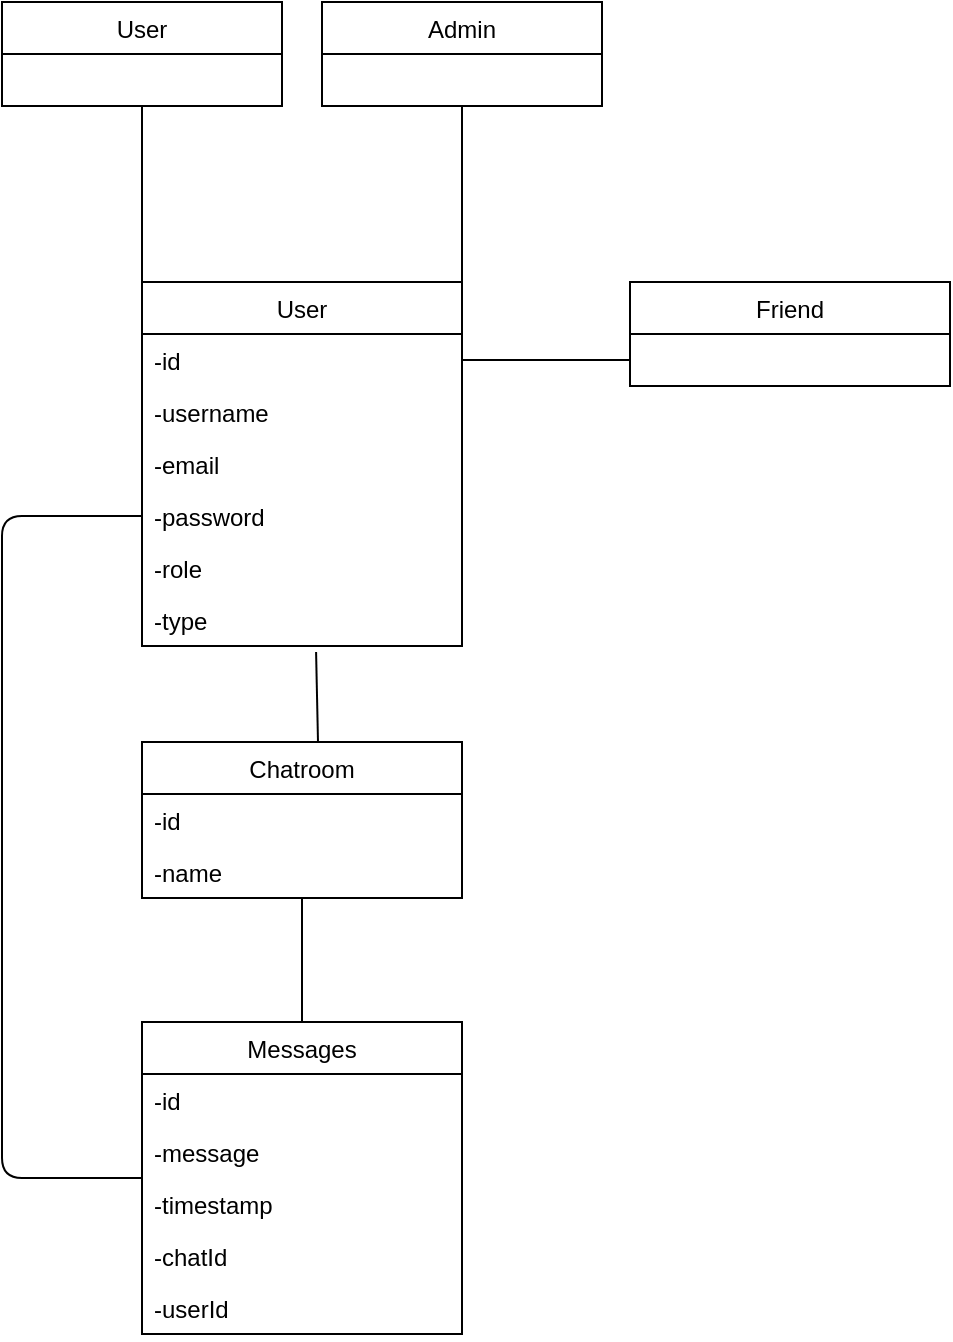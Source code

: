 <mxfile version="13.10.0" type="github"><diagram id="VBo0hUtBoS1c9EhpQrqN" name="Page-1"><mxGraphModel dx="1422" dy="794" grid="1" gridSize="10" guides="1" tooltips="1" connect="1" arrows="1" fold="1" page="1" pageScale="1" pageWidth="827" pageHeight="1169" background="none" math="0" shadow="0"><root><mxCell id="0"/><mxCell id="1" parent="0"/><mxCell id="HLSfsk-JrPavDzWSx0tA-2" value="User" style="swimlane;fontStyle=0;childLayout=stackLayout;horizontal=1;startSize=26;fillColor=none;horizontalStack=0;resizeParent=1;resizeParentMax=0;resizeLast=0;collapsible=1;marginBottom=0;" vertex="1" parent="1"><mxGeometry x="90" y="170" width="160" height="182" as="geometry"><mxRectangle x="100" y="160" width="90" height="26" as="alternateBounds"/></mxGeometry></mxCell><mxCell id="HLSfsk-JrPavDzWSx0tA-3" value="-id" style="text;strokeColor=none;fillColor=none;align=left;verticalAlign=top;spacingLeft=4;spacingRight=4;overflow=hidden;rotatable=0;points=[[0,0.5],[1,0.5]];portConstraint=eastwest;" vertex="1" parent="HLSfsk-JrPavDzWSx0tA-2"><mxGeometry y="26" width="160" height="26" as="geometry"/></mxCell><mxCell id="HLSfsk-JrPavDzWSx0tA-4" value="-username" style="text;strokeColor=none;fillColor=none;align=left;verticalAlign=top;spacingLeft=4;spacingRight=4;overflow=hidden;rotatable=0;points=[[0,0.5],[1,0.5]];portConstraint=eastwest;" vertex="1" parent="HLSfsk-JrPavDzWSx0tA-2"><mxGeometry y="52" width="160" height="26" as="geometry"/></mxCell><mxCell id="HLSfsk-JrPavDzWSx0tA-5" value="-email" style="text;strokeColor=none;fillColor=none;align=left;verticalAlign=top;spacingLeft=4;spacingRight=4;overflow=hidden;rotatable=0;points=[[0,0.5],[1,0.5]];portConstraint=eastwest;" vertex="1" parent="HLSfsk-JrPavDzWSx0tA-2"><mxGeometry y="78" width="160" height="26" as="geometry"/></mxCell><mxCell id="HLSfsk-JrPavDzWSx0tA-30" value="-password" style="text;strokeColor=none;fillColor=none;align=left;verticalAlign=top;spacingLeft=4;spacingRight=4;overflow=hidden;rotatable=0;points=[[0,0.5],[1,0.5]];portConstraint=eastwest;" vertex="1" parent="HLSfsk-JrPavDzWSx0tA-2"><mxGeometry y="104" width="160" height="26" as="geometry"/></mxCell><mxCell id="HLSfsk-JrPavDzWSx0tA-31" value="-role" style="text;strokeColor=none;fillColor=none;align=left;verticalAlign=top;spacingLeft=4;spacingRight=4;overflow=hidden;rotatable=0;points=[[0,0.5],[1,0.5]];portConstraint=eastwest;" vertex="1" parent="HLSfsk-JrPavDzWSx0tA-2"><mxGeometry y="130" width="160" height="26" as="geometry"/></mxCell><mxCell id="HLSfsk-JrPavDzWSx0tA-32" value="-type" style="text;strokeColor=none;fillColor=none;align=left;verticalAlign=top;spacingLeft=4;spacingRight=4;overflow=hidden;rotatable=0;points=[[0,0.5],[1,0.5]];portConstraint=eastwest;" vertex="1" parent="HLSfsk-JrPavDzWSx0tA-2"><mxGeometry y="156" width="160" height="26" as="geometry"/></mxCell><mxCell id="HLSfsk-JrPavDzWSx0tA-14" value="Admin" style="swimlane;fontStyle=0;childLayout=stackLayout;horizontal=1;startSize=26;fillColor=none;horizontalStack=0;resizeParent=1;resizeParentMax=0;resizeLast=0;collapsible=1;marginBottom=0;" vertex="1" parent="1"><mxGeometry x="180" y="30" width="140" height="52" as="geometry"><mxRectangle x="340" y="240" width="90" height="26" as="alternateBounds"/></mxGeometry></mxCell><mxCell id="HLSfsk-JrPavDzWSx0tA-18" value="User" style="swimlane;fontStyle=0;childLayout=stackLayout;horizontal=1;startSize=26;fillColor=none;horizontalStack=0;resizeParent=1;resizeParentMax=0;resizeLast=0;collapsible=1;marginBottom=0;" vertex="1" parent="1"><mxGeometry x="20" y="30" width="140" height="52" as="geometry"><mxRectangle x="340" y="240" width="90" height="26" as="alternateBounds"/></mxGeometry></mxCell><mxCell id="HLSfsk-JrPavDzWSx0tA-35" value="" style="endArrow=none;html=1;entryX=0.5;entryY=1;entryDx=0;entryDy=0;exitX=1;exitY=0;exitDx=0;exitDy=0;" edge="1" parent="1" source="HLSfsk-JrPavDzWSx0tA-2" target="HLSfsk-JrPavDzWSx0tA-14"><mxGeometry width="50" height="50" relative="1" as="geometry"><mxPoint x="230" y="160" as="sourcePoint"/><mxPoint x="440" y="380" as="targetPoint"/></mxGeometry></mxCell><mxCell id="HLSfsk-JrPavDzWSx0tA-36" value="" style="endArrow=none;html=1;exitX=0;exitY=0;exitDx=0;exitDy=0;entryX=0.5;entryY=1;entryDx=0;entryDy=0;" edge="1" parent="1" source="HLSfsk-JrPavDzWSx0tA-2" target="HLSfsk-JrPavDzWSx0tA-18"><mxGeometry width="50" height="50" relative="1" as="geometry"><mxPoint x="170" y="180" as="sourcePoint"/><mxPoint x="250" y="92" as="targetPoint"/></mxGeometry></mxCell><mxCell id="HLSfsk-JrPavDzWSx0tA-37" value="Friend" style="swimlane;fontStyle=0;childLayout=stackLayout;horizontal=1;startSize=26;fillColor=none;horizontalStack=0;resizeParent=1;resizeParentMax=0;resizeLast=0;collapsible=1;marginBottom=0;" vertex="1" parent="1"><mxGeometry x="334" y="170" width="160" height="52" as="geometry"><mxRectangle x="334" y="170" width="90" height="26" as="alternateBounds"/></mxGeometry></mxCell><mxCell id="HLSfsk-JrPavDzWSx0tA-44" value="" style="endArrow=none;html=1;entryX=0;entryY=0.75;entryDx=0;entryDy=0;exitX=1;exitY=0.5;exitDx=0;exitDy=0;" edge="1" parent="1" source="HLSfsk-JrPavDzWSx0tA-3" target="HLSfsk-JrPavDzWSx0tA-37"><mxGeometry width="50" height="50" relative="1" as="geometry"><mxPoint x="260" y="180" as="sourcePoint"/><mxPoint x="260" y="92" as="targetPoint"/></mxGeometry></mxCell><mxCell id="HLSfsk-JrPavDzWSx0tA-46" value="Chatroom" style="swimlane;fontStyle=0;childLayout=stackLayout;horizontal=1;startSize=26;fillColor=none;horizontalStack=0;resizeParent=1;resizeParentMax=0;resizeLast=0;collapsible=1;marginBottom=0;" vertex="1" parent="1"><mxGeometry x="90" y="400" width="160" height="78" as="geometry"><mxRectangle x="334" y="170" width="90" height="26" as="alternateBounds"/></mxGeometry></mxCell><mxCell id="HLSfsk-JrPavDzWSx0tA-50" value="-id" style="text;strokeColor=none;fillColor=none;align=left;verticalAlign=top;spacingLeft=4;spacingRight=4;overflow=hidden;rotatable=0;points=[[0,0.5],[1,0.5]];portConstraint=eastwest;" vertex="1" parent="HLSfsk-JrPavDzWSx0tA-46"><mxGeometry y="26" width="160" height="26" as="geometry"/></mxCell><mxCell id="HLSfsk-JrPavDzWSx0tA-53" value="-name" style="text;strokeColor=none;fillColor=none;align=left;verticalAlign=top;spacingLeft=4;spacingRight=4;overflow=hidden;rotatable=0;points=[[0,0.5],[1,0.5]];portConstraint=eastwest;" vertex="1" parent="HLSfsk-JrPavDzWSx0tA-46"><mxGeometry y="52" width="160" height="26" as="geometry"/></mxCell><mxCell id="HLSfsk-JrPavDzWSx0tA-47" value="" style="endArrow=none;html=1;entryX=0.55;entryY=0;entryDx=0;entryDy=0;exitX=0.544;exitY=1.115;exitDx=0;exitDy=0;exitPerimeter=0;entryPerimeter=0;" edge="1" parent="1" source="HLSfsk-JrPavDzWSx0tA-32" target="HLSfsk-JrPavDzWSx0tA-46"><mxGeometry width="50" height="50" relative="1" as="geometry"><mxPoint x="260" y="180" as="sourcePoint"/><mxPoint x="260" y="92" as="targetPoint"/></mxGeometry></mxCell><mxCell id="HLSfsk-JrPavDzWSx0tA-48" value="Messages" style="swimlane;fontStyle=0;childLayout=stackLayout;horizontal=1;startSize=26;fillColor=none;horizontalStack=0;resizeParent=1;resizeParentMax=0;resizeLast=0;collapsible=1;marginBottom=0;" vertex="1" parent="1"><mxGeometry x="90" y="540" width="160" height="156" as="geometry"><mxRectangle x="334" y="170" width="90" height="26" as="alternateBounds"/></mxGeometry></mxCell><mxCell id="HLSfsk-JrPavDzWSx0tA-54" value="-id" style="text;strokeColor=none;fillColor=none;align=left;verticalAlign=top;spacingLeft=4;spacingRight=4;overflow=hidden;rotatable=0;points=[[0,0.5],[1,0.5]];portConstraint=eastwest;" vertex="1" parent="HLSfsk-JrPavDzWSx0tA-48"><mxGeometry y="26" width="160" height="26" as="geometry"/></mxCell><mxCell id="HLSfsk-JrPavDzWSx0tA-55" value="-message" style="text;strokeColor=none;fillColor=none;align=left;verticalAlign=top;spacingLeft=4;spacingRight=4;overflow=hidden;rotatable=0;points=[[0,0.5],[1,0.5]];portConstraint=eastwest;" vertex="1" parent="HLSfsk-JrPavDzWSx0tA-48"><mxGeometry y="52" width="160" height="26" as="geometry"/></mxCell><mxCell id="HLSfsk-JrPavDzWSx0tA-56" value="-timestamp" style="text;strokeColor=none;fillColor=none;align=left;verticalAlign=top;spacingLeft=4;spacingRight=4;overflow=hidden;rotatable=0;points=[[0,0.5],[1,0.5]];portConstraint=eastwest;" vertex="1" parent="HLSfsk-JrPavDzWSx0tA-48"><mxGeometry y="78" width="160" height="26" as="geometry"/></mxCell><mxCell id="HLSfsk-JrPavDzWSx0tA-57" value="-chatId" style="text;strokeColor=none;fillColor=none;align=left;verticalAlign=top;spacingLeft=4;spacingRight=4;overflow=hidden;rotatable=0;points=[[0,0.5],[1,0.5]];portConstraint=eastwest;" vertex="1" parent="HLSfsk-JrPavDzWSx0tA-48"><mxGeometry y="104" width="160" height="26" as="geometry"/></mxCell><mxCell id="HLSfsk-JrPavDzWSx0tA-58" value="-userId" style="text;strokeColor=none;fillColor=none;align=left;verticalAlign=top;spacingLeft=4;spacingRight=4;overflow=hidden;rotatable=0;points=[[0,0.5],[1,0.5]];portConstraint=eastwest;" vertex="1" parent="HLSfsk-JrPavDzWSx0tA-48"><mxGeometry y="130" width="160" height="26" as="geometry"/></mxCell><mxCell id="HLSfsk-JrPavDzWSx0tA-49" value="" style="endArrow=none;html=1;entryX=0.5;entryY=1;entryDx=0;entryDy=0;exitX=0.5;exitY=0;exitDx=0;exitDy=0;" edge="1" parent="1" source="HLSfsk-JrPavDzWSx0tA-48" target="HLSfsk-JrPavDzWSx0tA-46"><mxGeometry width="50" height="50" relative="1" as="geometry"><mxPoint x="187.04" y="364.99" as="sourcePoint"/><mxPoint x="188" y="450" as="targetPoint"/></mxGeometry></mxCell><mxCell id="HLSfsk-JrPavDzWSx0tA-52" value="" style="endArrow=none;html=1;exitX=0;exitY=0.5;exitDx=0;exitDy=0;entryX=0;entryY=0.5;entryDx=0;entryDy=0;" edge="1" parent="1" source="HLSfsk-JrPavDzWSx0tA-30" target="HLSfsk-JrPavDzWSx0tA-48"><mxGeometry width="50" height="50" relative="1" as="geometry"><mxPoint x="100" y="180" as="sourcePoint"/><mxPoint x="100" y="92" as="targetPoint"/><Array as="points"><mxPoint x="20" y="287"/><mxPoint x="20" y="618"/></Array></mxGeometry></mxCell></root></mxGraphModel></diagram></mxfile>